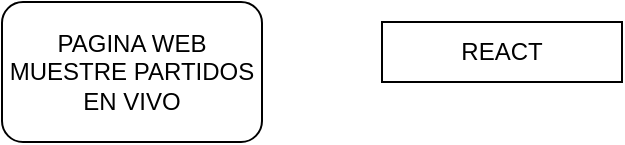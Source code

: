 <mxfile version="24.3.1" type="device">
  <diagram name="Página-1" id="bjCX0kBBGUh_o9pOdjpd">
    <mxGraphModel dx="603" dy="299" grid="1" gridSize="10" guides="1" tooltips="1" connect="1" arrows="1" fold="1" page="1" pageScale="1" pageWidth="827" pageHeight="1169" math="0" shadow="0">
      <root>
        <mxCell id="0" />
        <mxCell id="1" parent="0" />
        <mxCell id="UK5v3Y8drctqsrxT1B1F-1" value="PAGINA WEB MUESTRE PARTIDOS EN VIVO" style="rounded=1;whiteSpace=wrap;html=1;" vertex="1" parent="1">
          <mxGeometry x="330" y="110" width="130" height="70" as="geometry" />
        </mxCell>
        <mxCell id="UK5v3Y8drctqsrxT1B1F-2" value="REACT" style="whiteSpace=wrap;html=1;" vertex="1" parent="1">
          <mxGeometry x="520" y="120" width="120" height="30" as="geometry" />
        </mxCell>
      </root>
    </mxGraphModel>
  </diagram>
</mxfile>
